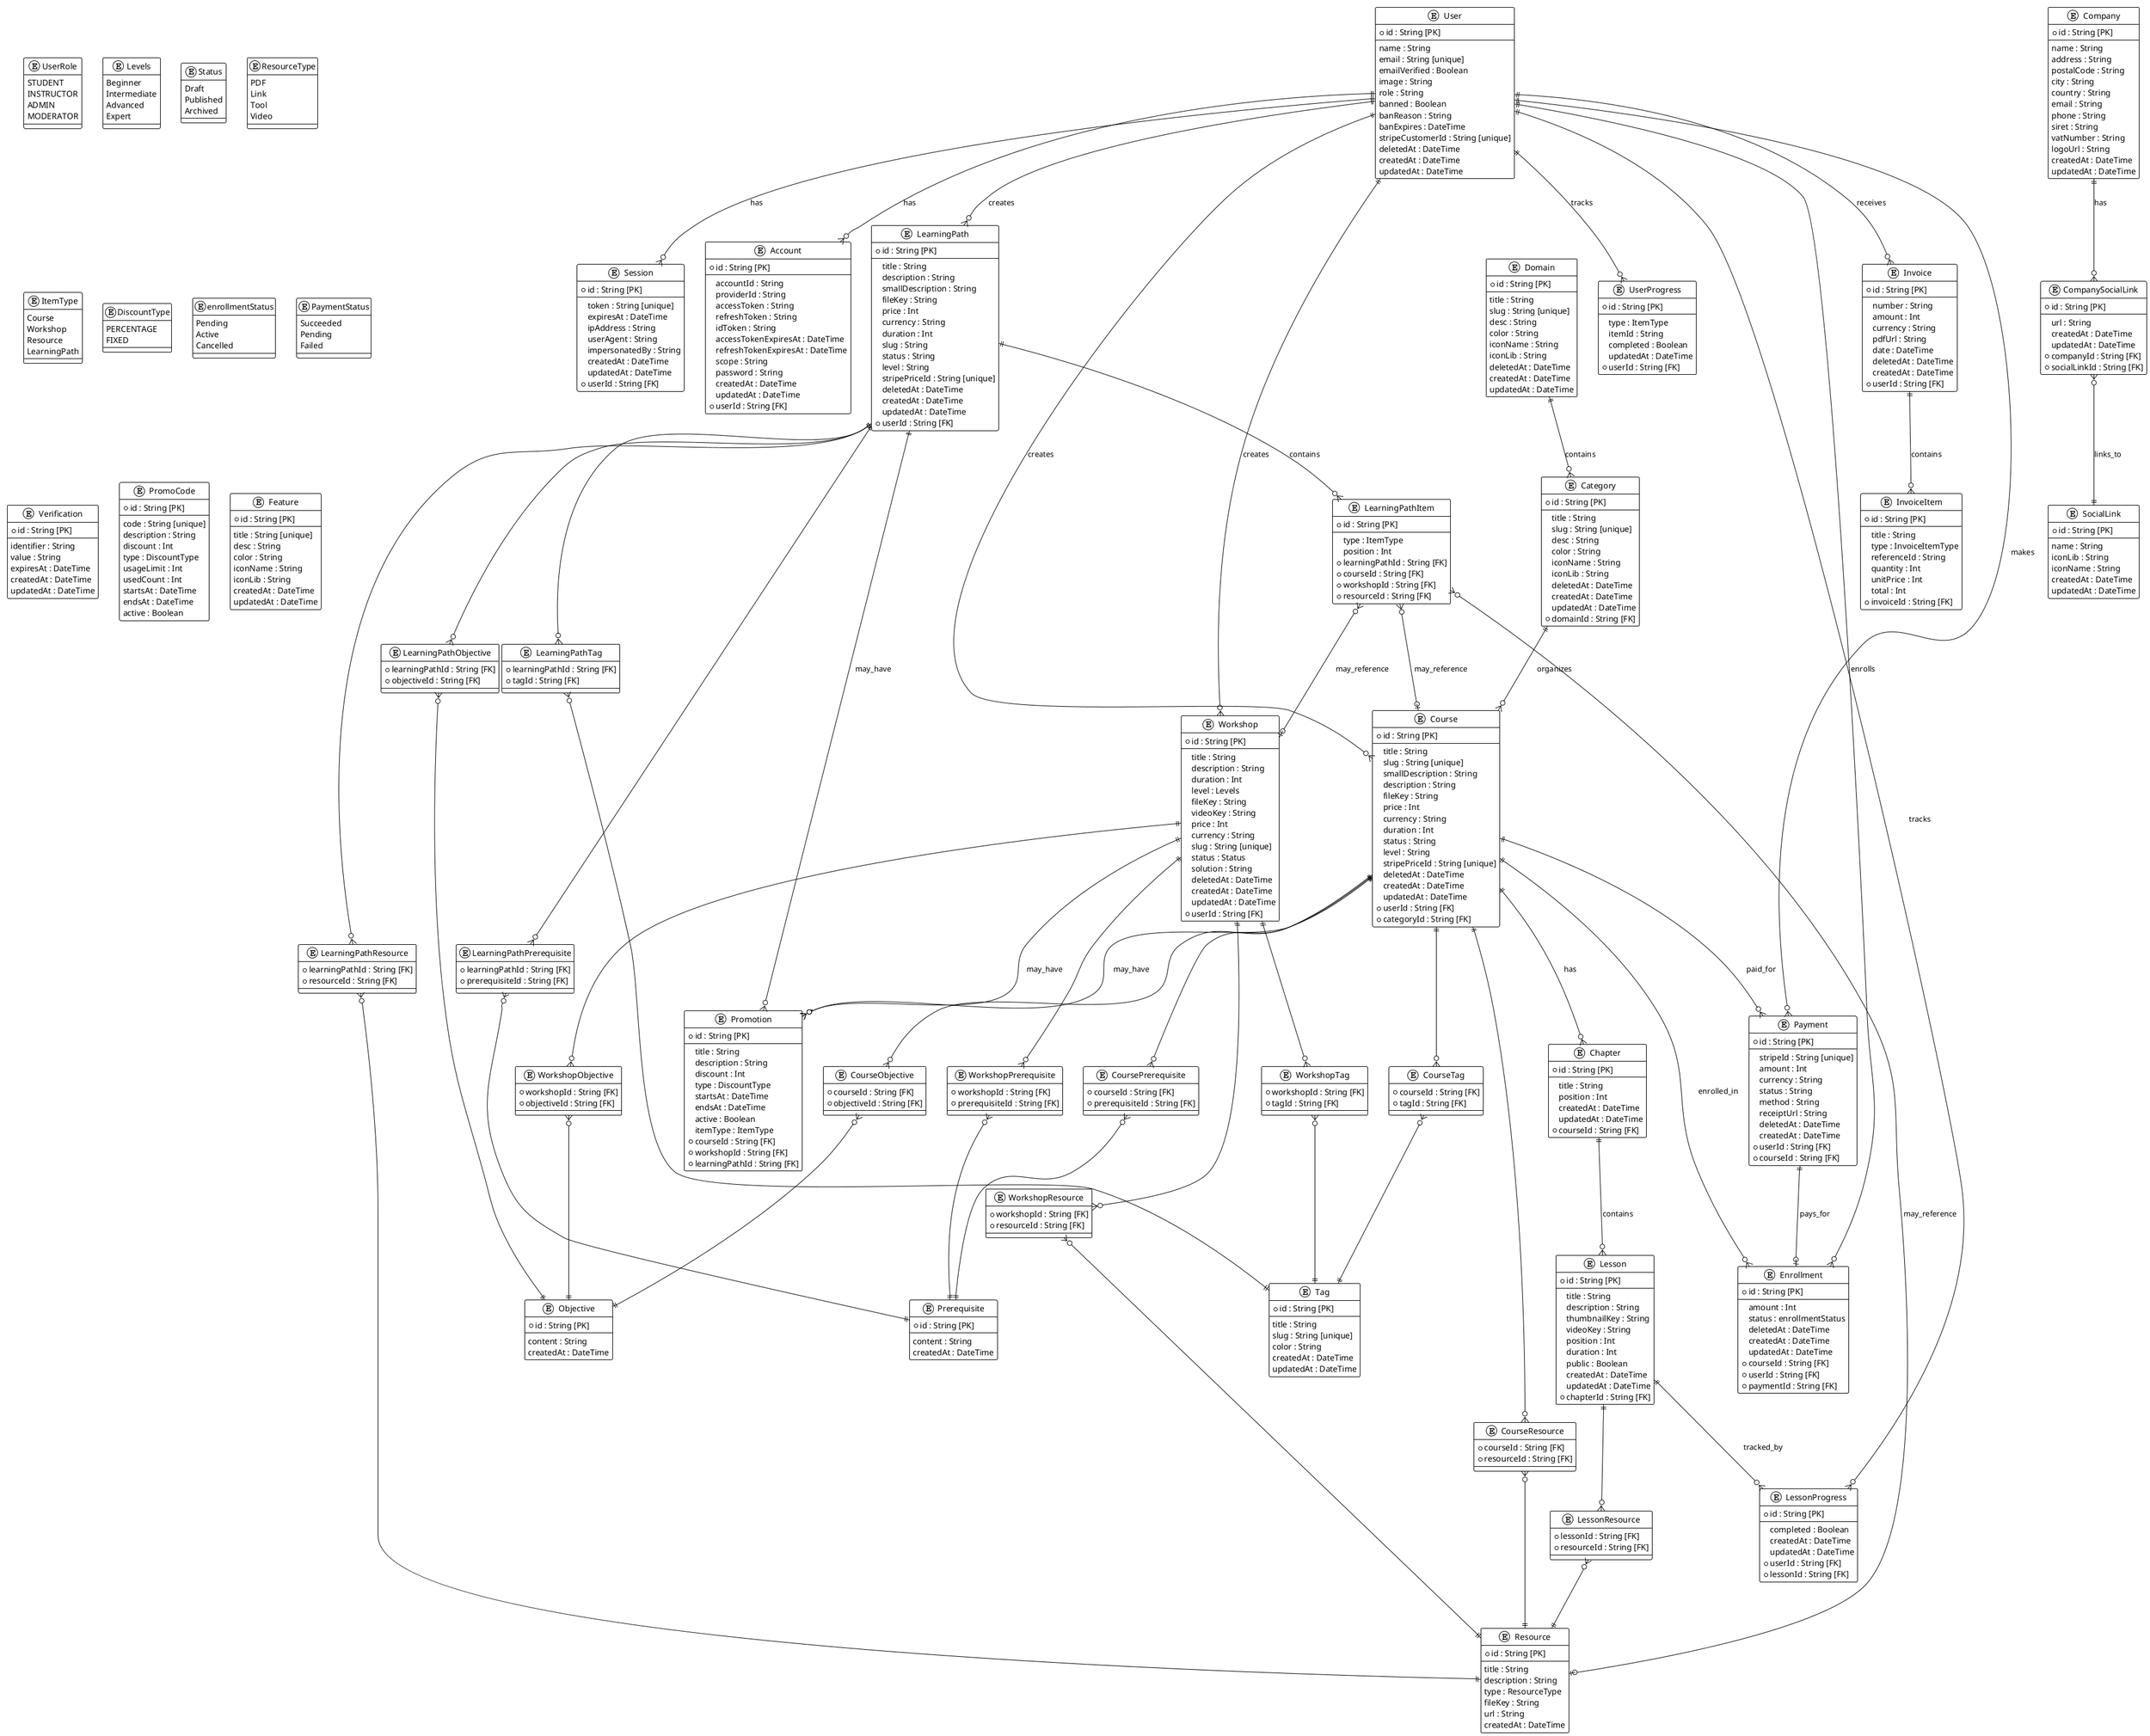 @startuml Learning Platform Database Schema

!theme plain

' Enums
enum UserRole {
  STUDENT
  INSTRUCTOR
  ADMIN
  MODERATOR
}

enum Levels {
  Beginner
  Intermediate
  Advanced
  Expert
}

enum Status {
  Draft
  Published
  Archived
}

enum ResourceType {
  PDF
  Link
  Tool
  Video
}

enum ItemType {
  Course
  Workshop
  Resource
  LearningPath
}

enum DiscountType {
  PERCENTAGE
  FIXED
}

enum enrollmentStatus {
  Pending
  Active
  Cancelled
}

enum PaymentStatus {
  Succeeded
  Pending
  Failed
}

' Core User System
entity User {
  + id : String [PK]
  --
  name : String
  email : String [unique]
  emailVerified : Boolean
  image : String
  role : String
  banned : Boolean
  banReason : String
  banExpires : DateTime
  stripeCustomerId : String [unique]
  deletedAt : DateTime
  createdAt : DateTime
  updatedAt : DateTime
}

entity Session {
  + id : String [PK]
  --
  token : String [unique]
  expiresAt : DateTime
  ipAddress : String
  userAgent : String
  impersonatedBy : String
  createdAt : DateTime
  updatedAt : DateTime
  + userId : String [FK]
}

entity Account {
  + id : String [PK]
  --
  accountId : String
  providerId : String
  accessToken : String
  refreshToken : String
  idToken : String
  accessTokenExpiresAt : DateTime
  refreshTokenExpiresAt : DateTime
  scope : String
  password : String
  createdAt : DateTime
  updatedAt : DateTime
  + userId : String [FK]
}

entity Verification {
  + id : String [PK]
  --
  identifier : String
  value : String
  expiresAt : DateTime
  createdAt : DateTime
  updatedAt : DateTime
}

' Organization
entity Domain {
  + id : String [PK]
  --
  title : String
  slug : String [unique]
  desc : String
  color : String
  iconName : String
  iconLib : String
  deletedAt : DateTime
  createdAt : DateTime
  updatedAt : DateTime
}

entity Category {
  + id : String [PK]
  --
  title : String
  slug : String [unique]
  desc : String
  color : String
  iconName : String
  iconLib : String
  deletedAt : DateTime
  createdAt : DateTime
  updatedAt : DateTime
  + domainId : String [FK]
}

' Learning Content
entity Course {
  + id : String [PK]
  --
  title : String
  slug : String [unique]
  smallDescription : String
  description : String
  fileKey : String
  price : Int
  currency : String
  duration : Int
  status : String
  level : String
  stripePriceId : String [unique]
  deletedAt : DateTime
  createdAt : DateTime
  updatedAt : DateTime
  + userId : String [FK]
  + categoryId : String [FK]
}

entity Chapter {
  + id : String [PK]
  --
  title : String
  position : Int
  createdAt : DateTime
  updatedAt : DateTime
  + courseId : String [FK]
}

entity Lesson {
  + id : String [PK]
  --
  title : String
  description : String
  thumbnailKey : String
  videoKey : String
  position : Int
  duration : Int
  public : Boolean
  createdAt : DateTime
  updatedAt : DateTime
  + chapterId : String [FK]
}

entity Workshop {
  + id : String [PK]
  --
  title : String
  description : String
  duration : Int
  level : Levels
  fileKey : String
  videoKey : String
  price : Int
  currency : String
  slug : String [unique]
  status : Status
  solution : String
  deletedAt : DateTime
  createdAt : DateTime
  updatedAt : DateTime
  + userId : String [FK]
}

entity LearningPath {
  + id : String [PK]
  --
  title : String
  description : String
  smallDescription : String
  fileKey : String
  price : Int
  currency : String
  duration : Int
  slug : String
  status : String
  level : String
  stripePriceId : String [unique]
  deletedAt : DateTime
  createdAt : DateTime
  updatedAt : DateTime
  + userId : String [FK]
}

entity LearningPathItem {
  + id : String [PK]
  --
  type : ItemType
  position : Int
  + learningPathId : String [FK]
  + courseId : String [FK]
  + workshopId : String [FK]
  + resourceId : String [FK]
}

entity Resource {
  + id : String [PK]
  --
  title : String
  description : String
  type : ResourceType
  fileKey : String
  url : String
  createdAt : DateTime
}

' Progress Tracking
entity LessonProgress {
  + id : String [PK]
  --
  completed : Boolean
  createdAt : DateTime
  updatedAt : DateTime
  + userId : String [FK]
  + lessonId : String [FK]
}

entity UserProgress {
  + id : String [PK]
  --
  type : ItemType
  itemId : String
  completed : Boolean
  updatedAt : DateTime
  + userId : String [FK]
}

' Tags System
entity Tag {
  + id : String [PK]
  --
  title : String
  slug : String [unique]
  color : String
  createdAt : DateTime
  updatedAt : DateTime
}

entity CourseTag {
  + courseId : String [FK]
  + tagId : String [FK]
}

entity WorkshopTag {
  + workshopId : String [FK]
  + tagId : String [FK]
}

entity LearningPathTag {
  + learningPathId : String [FK]
  + tagId : String [FK]
}

' Resource Associations
entity CourseResource {
  + courseId : String [FK]
  + resourceId : String [FK]
}

entity LessonResource {
  + lessonId : String [FK]
  + resourceId : String [FK]
}

entity WorkshopResource {
  + workshopId : String [FK]
  + resourceId : String [FK]
}

entity LearningPathResource {
  + learningPathId : String [FK]
  + resourceId : String [FK]
}

' Promotions
entity Promotion {
  + id : String [PK]
  --
  title : String
  description : String
  discount : Int
  type : DiscountType
  startsAt : DateTime
  endsAt : DateTime
  active : Boolean
  itemType : ItemType
  + courseId : String [FK]
  + workshopId : String [FK]
  + learningPathId : String [FK]
}

entity PromoCode {
  + id : String [PK]
  --
  code : String [unique]
  description : String
  discount : Int
  type : DiscountType
  usageLimit : Int
  usedCount : Int
  startsAt : DateTime
  endsAt : DateTime
  active : Boolean
}

' Payments & Enrollments
entity Enrollment {
  + id : String [PK]
  --
  amount : Int
  status : enrollmentStatus
  deletedAt : DateTime
  createdAt : DateTime
  updatedAt : DateTime
  + courseId : String [FK]
  + userId : String [FK]
  + paymentId : String [FK]
}

entity Payment {
  + id : String [PK]
  --
  stripeId : String [unique]
  amount : Int
  currency : String
  status : String
  method : String
  receiptUrl : String
  deletedAt : DateTime
  createdAt : DateTime
  + userId : String [FK]
  + courseId : String [FK]
}

' Billing
entity Invoice {
  + id : String [PK]
  --
  number : String
  amount : Int
  currency : String
  pdfUrl : String
  date : DateTime
  deletedAt : DateTime
  createdAt : DateTime
  + userId : String [FK]
}

entity InvoiceItem {
  + id : String [PK]
  --
  title : String
  type : InvoiceItemType
  referenceId : String
  quantity : Int
  unitPrice : Int
  total : Int
  + invoiceId : String [FK]
}

' Objectives & Prerequisites
entity Objective {
  + id : String [PK]
  --
  content : String
  createdAt : DateTime
}

entity Prerequisite {
  + id : String [PK]
  --
  content : String
  createdAt : DateTime
}

entity CourseObjective {
  + courseId : String [FK]
  + objectiveId : String [FK]
}

entity CoursePrerequisite {
  + courseId : String [FK]
  + prerequisiteId : String [FK]
}

entity WorkshopObjective {
  + workshopId : String [FK]
  + objectiveId : String [FK]
}

entity WorkshopPrerequisite {
  + workshopId : String [FK]
  + prerequisiteId : String [FK]
}

entity LearningPathObjective {
  + learningPathId : String [FK]
  + objectiveId : String [FK]
}

entity LearningPathPrerequisite {
  + learningPathId : String [FK]
  + prerequisiteId : String [FK]
}

' Site Configuration
entity Feature {
  + id : String [PK]
  --
  title : String [unique]
  desc : String
  color : String
  iconName : String
  iconLib : String
  createdAt : DateTime
  updatedAt : DateTime
}

entity Company {
  + id : String [PK]
  --
  name : String
  address : String
  postalCode : String
  city : String
  country : String
  email : String
  phone : String
  siret : String
  vatNumber : String
  logoUrl : String
  createdAt : DateTime
  updatedAt : DateTime
}

entity SocialLink {
  + id : String [PK]
  --
  name : String
  iconLib : String
  iconName : String
  createdAt : DateTime
  updatedAt : DateTime
}

entity CompanySocialLink {
  + id : String [PK]
  --
  url : String
  createdAt : DateTime
  updatedAt : DateTime
  + companyId : String [FK]
  + socialLinkId : String [FK]
}

' Relationships - Main User Flow
User ||--o{ Session : "has"
User ||--o{ Account : "has"
User ||--o{ Course : "creates"
User ||--o{ Workshop : "creates"
User ||--o{ LearningPath : "creates"
User ||--o{ LessonProgress : "tracks"
User ||--o{ UserProgress : "tracks"
User ||--o{ Enrollment : "enrolls"
User ||--o{ Payment : "makes"
User ||--o{ Invoice : "receives"

' Content Organization
Domain ||--o{ Category : "contains"
Category ||--o{ Course : "organizes"
Course ||--o{ Chapter : "has"
Chapter ||--o{ Lesson : "contains"

' Learning Paths
LearningPath ||--o{ LearningPathItem : "contains"
LearningPathItem }o--o| Course : "may_reference"
LearningPathItem }o--o| Workshop : "may_reference"
LearningPathItem }o--o| Resource : "may_reference"

' Progress Tracking
Lesson ||--o{ LessonProgress : "tracked_by"

' Payments & Enrollments
Course ||--o{ Enrollment : "enrolled_in"
Course ||--o{ Payment : "paid_for"
Payment ||--o| Enrollment : "pays_for"

' Tags (Many-to-Many)
Course ||--o{ CourseTag : ""
CourseTag }o--|| Tag : ""
Workshop ||--o{ WorkshopTag : ""
WorkshopTag }o--|| Tag : ""
LearningPath ||--o{ LearningPathTag : ""
LearningPathTag }o--|| Tag : ""

' Resources (Many-to-Many)
Course ||--o{ CourseResource : ""
CourseResource }o--|| Resource : ""
Lesson ||--o{ LessonResource : ""
LessonResource }o--|| Resource : ""
Workshop ||--o{ WorkshopResource : ""
WorkshopResource }o--|| Resource : ""
LearningPath ||--o{ LearningPathResource : ""
LearningPathResource }o--|| Resource : ""

' Promotions
Course ||--o{ Promotion : "may_have"
Workshop ||--o{ Promotion : "may_have"
LearningPath ||--o{ Promotion : "may_have"

' Objectives & Prerequisites
Course ||--o{ CourseObjective : ""
CourseObjective }o--|| Objective : ""
Course ||--o{ CoursePrerequisite : ""
CoursePrerequisite }o--|| Prerequisite : ""
Workshop ||--o{ WorkshopObjective : ""
WorkshopObjective }o--|| Objective : ""
Workshop ||--o{ WorkshopPrerequisite : ""
WorkshopPrerequisite }o--|| Prerequisite : ""
LearningPath ||--o{ LearningPathObjective : ""
LearningPathObjective }o--|| Objective : ""
LearningPath ||--o{ LearningPathPrerequisite : ""
LearningPathPrerequisite }o--|| Prerequisite : ""

' Billing
Invoice ||--o{ InvoiceItem : "contains"

' Company Configuration
Company ||--o{ CompanySocialLink : "has"
CompanySocialLink }o--|| SocialLink : "links_to"

@enduml

